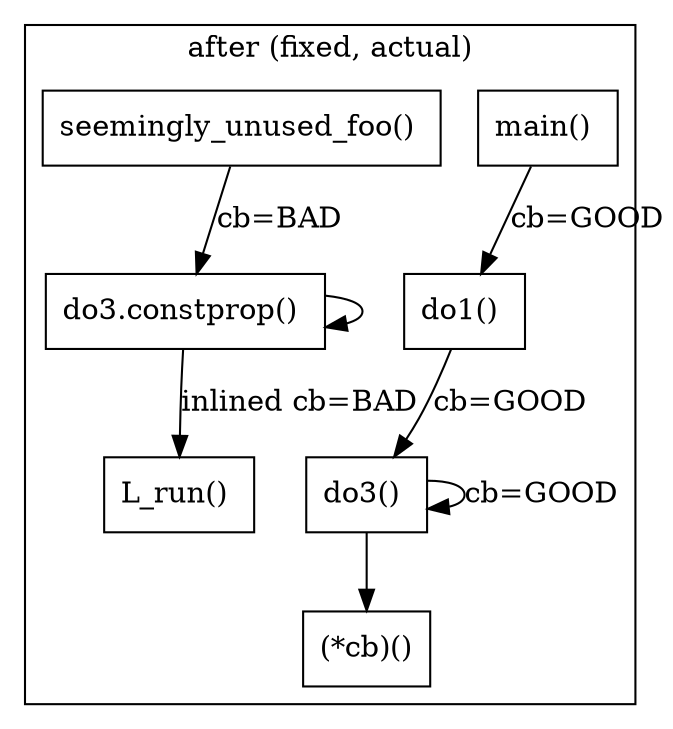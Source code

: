 digraph {
  node [shape=record];
  subgraph clusterAfter {
      label = "after (fixed, actual)";

      "main() " -> "do1() " [label="cb=GOOD"];
      "do1() " -> "do3() " [label="cb=GOOD"];
      "do3() " -> "do3() " [label="cb=GOOD"];
      "seemingly_unused_foo() " -> "do3.constprop() " [label="cb=BAD"];
      "do3.constprop() " -> "do3.constprop() "
      "do3.constprop() " -> "L_run() " [label="inlined cb=BAD"];
      "do3() " -> "(*cb)()"
  }
}
